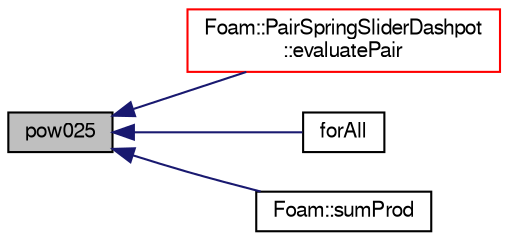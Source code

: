 digraph "pow025"
{
  bgcolor="transparent";
  edge [fontname="FreeSans",fontsize="10",labelfontname="FreeSans",labelfontsize="10"];
  node [fontname="FreeSans",fontsize="10",shape=record];
  rankdir="LR";
  Node3355 [label="pow025",height=0.2,width=0.4,color="black", fillcolor="grey75", style="filled", fontcolor="black"];
  Node3355 -> Node3356 [dir="back",color="midnightblue",fontsize="10",style="solid",fontname="FreeSans"];
  Node3356 [label="Foam::PairSpringSliderDashpot\l::evaluatePair",height=0.2,width=0.4,color="red",URL="$a24030.html#ae1cc94e2fac97f062d2352b6971da03a",tooltip="Calculate the pair interaction between parcels. "];
  Node3355 -> Node3359 [dir="back",color="midnightblue",fontsize="10",style="solid",fontname="FreeSans"];
  Node3359 [label="forAll",height=0.2,width=0.4,color="black",URL="$a17561.html#a06297ebc59c8cf33e217a4c04fc0c416",tooltip="Initialise the near-wall G and epsilon fields to zero. "];
  Node3355 -> Node3360 [dir="back",color="midnightblue",fontsize="10",style="solid",fontname="FreeSans"];
  Node3360 [label="Foam::sumProd",height=0.2,width=0.4,color="black",URL="$a21124.html#a5b480f6156c25bef4de87d86094e87ea"];
}
